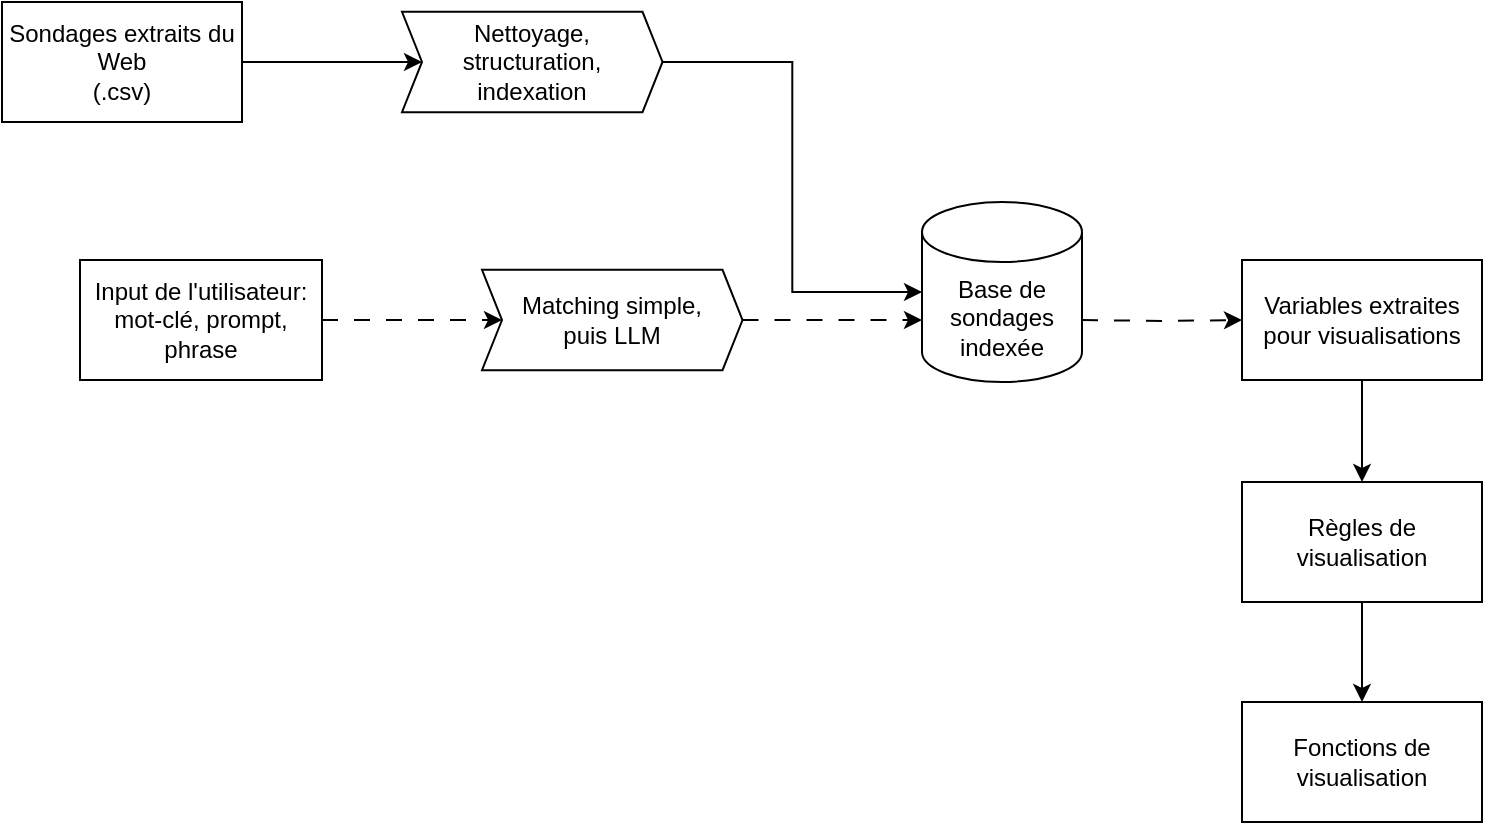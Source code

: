 <mxfile version="26.2.2">
  <diagram name="Page-1" id="E3ciikssUChXVkTogEWr">
    <mxGraphModel dx="1044" dy="667" grid="1" gridSize="10" guides="1" tooltips="1" connect="1" arrows="1" fold="1" page="1" pageScale="1" pageWidth="1169" pageHeight="827" math="0" shadow="0">
      <root>
        <mxCell id="0" />
        <mxCell id="1" parent="0" />
        <mxCell id="O1tii4YkPFs9-t-dU3cT-10" style="edgeStyle=orthogonalEdgeStyle;rounded=0;orthogonalLoop=1;jettySize=auto;html=1;exitX=1;exitY=0.5;exitDx=0;exitDy=0;" edge="1" parent="1" source="O1tii4YkPFs9-t-dU3cT-1" target="O1tii4YkPFs9-t-dU3cT-9">
          <mxGeometry relative="1" as="geometry" />
        </mxCell>
        <mxCell id="O1tii4YkPFs9-t-dU3cT-1" value="Sondages extraits du Web&lt;div&gt;(.csv)&lt;/div&gt;" style="rounded=0;whiteSpace=wrap;html=1;" vertex="1" parent="1">
          <mxGeometry x="50" y="50" width="120" height="60" as="geometry" />
        </mxCell>
        <mxCell id="O1tii4YkPFs9-t-dU3cT-16" style="edgeStyle=orthogonalEdgeStyle;rounded=0;orthogonalLoop=1;jettySize=auto;html=1;exitX=0;exitY=0.5;exitDx=0;exitDy=0;dashed=1;dashPattern=8 8;" edge="1" parent="1" source="O1tii4YkPFs9-t-dU3cT-6" target="O1tii4YkPFs9-t-dU3cT-15">
          <mxGeometry relative="1" as="geometry" />
        </mxCell>
        <mxCell id="O1tii4YkPFs9-t-dU3cT-6" value="Input de l&#39;utilisateur: mot-clé, prompt, phrase" style="rounded=0;whiteSpace=wrap;html=1;direction=west;" vertex="1" parent="1">
          <mxGeometry x="89" y="179" width="121" height="60" as="geometry" />
        </mxCell>
        <mxCell id="O1tii4YkPFs9-t-dU3cT-19" style="edgeStyle=orthogonalEdgeStyle;rounded=0;orthogonalLoop=1;jettySize=auto;html=1;exitX=1;exitY=0.5;exitDx=0;exitDy=0;exitPerimeter=0;entryX=0;entryY=0.5;entryDx=0;entryDy=0;dashed=1;dashPattern=8 8;" edge="1" parent="1" target="O1tii4YkPFs9-t-dU3cT-18">
          <mxGeometry relative="1" as="geometry">
            <mxPoint x="590" y="209" as="sourcePoint" />
          </mxGeometry>
        </mxCell>
        <mxCell id="O1tii4YkPFs9-t-dU3cT-7" value="Base de sondages indexée" style="shape=cylinder3;whiteSpace=wrap;html=1;boundedLbl=1;backgroundOutline=1;size=15;direction=east;" vertex="1" parent="1">
          <mxGeometry x="510" y="150" width="80" height="90" as="geometry" />
        </mxCell>
        <mxCell id="O1tii4YkPFs9-t-dU3cT-9" value="Nettoyage, structuration, indexation" style="shape=step;perimeter=stepPerimeter;whiteSpace=wrap;html=1;fixedSize=1;spacing=11;size=10;rotation=0;verticalAlign=middle;" vertex="1" parent="1">
          <mxGeometry x="250" y="54.91" width="130.26" height="50.17" as="geometry" />
        </mxCell>
        <mxCell id="O1tii4YkPFs9-t-dU3cT-11" style="edgeStyle=orthogonalEdgeStyle;rounded=0;orthogonalLoop=1;jettySize=auto;html=1;exitX=1;exitY=0.5;exitDx=0;exitDy=0;entryX=0;entryY=0.5;entryDx=0;entryDy=0;entryPerimeter=0;" edge="1" parent="1" source="O1tii4YkPFs9-t-dU3cT-9" target="O1tii4YkPFs9-t-dU3cT-7">
          <mxGeometry relative="1" as="geometry" />
        </mxCell>
        <mxCell id="O1tii4YkPFs9-t-dU3cT-15" value="Matching simple,&lt;div&gt;puis LLM&lt;/div&gt;" style="shape=step;perimeter=stepPerimeter;whiteSpace=wrap;html=1;fixedSize=1;spacing=11;size=10;rotation=0;verticalAlign=middle;" vertex="1" parent="1">
          <mxGeometry x="290" y="183.92" width="130.26" height="50.17" as="geometry" />
        </mxCell>
        <mxCell id="O1tii4YkPFs9-t-dU3cT-17" style="edgeStyle=orthogonalEdgeStyle;rounded=0;orthogonalLoop=1;jettySize=auto;html=1;exitX=1;exitY=0.5;exitDx=0;exitDy=0;entryX=0;entryY=1;entryDx=0;entryDy=-15;entryPerimeter=0;dashed=1;dashPattern=8 8;" edge="1" parent="1" source="O1tii4YkPFs9-t-dU3cT-15">
          <mxGeometry relative="1" as="geometry">
            <mxPoint x="510" y="209" as="targetPoint" />
          </mxGeometry>
        </mxCell>
        <mxCell id="O1tii4YkPFs9-t-dU3cT-21" style="edgeStyle=orthogonalEdgeStyle;rounded=0;orthogonalLoop=1;jettySize=auto;html=1;exitX=0.5;exitY=1;exitDx=0;exitDy=0;entryX=0.5;entryY=0;entryDx=0;entryDy=0;" edge="1" parent="1" source="O1tii4YkPFs9-t-dU3cT-18" target="O1tii4YkPFs9-t-dU3cT-20">
          <mxGeometry relative="1" as="geometry" />
        </mxCell>
        <mxCell id="O1tii4YkPFs9-t-dU3cT-18" value="Variables extraites pour visualisations" style="rounded=0;whiteSpace=wrap;html=1;" vertex="1" parent="1">
          <mxGeometry x="670" y="179" width="120" height="60" as="geometry" />
        </mxCell>
        <mxCell id="O1tii4YkPFs9-t-dU3cT-23" style="edgeStyle=orthogonalEdgeStyle;rounded=0;orthogonalLoop=1;jettySize=auto;html=1;exitX=0.5;exitY=1;exitDx=0;exitDy=0;" edge="1" parent="1" source="O1tii4YkPFs9-t-dU3cT-20" target="O1tii4YkPFs9-t-dU3cT-22">
          <mxGeometry relative="1" as="geometry" />
        </mxCell>
        <mxCell id="O1tii4YkPFs9-t-dU3cT-20" value="Règles de visualisation" style="rounded=0;whiteSpace=wrap;html=1;" vertex="1" parent="1">
          <mxGeometry x="670" y="290" width="120" height="60" as="geometry" />
        </mxCell>
        <mxCell id="O1tii4YkPFs9-t-dU3cT-22" value="Fonctions de visualisation" style="rounded=0;whiteSpace=wrap;html=1;" vertex="1" parent="1">
          <mxGeometry x="670" y="400" width="120" height="60" as="geometry" />
        </mxCell>
      </root>
    </mxGraphModel>
  </diagram>
</mxfile>
